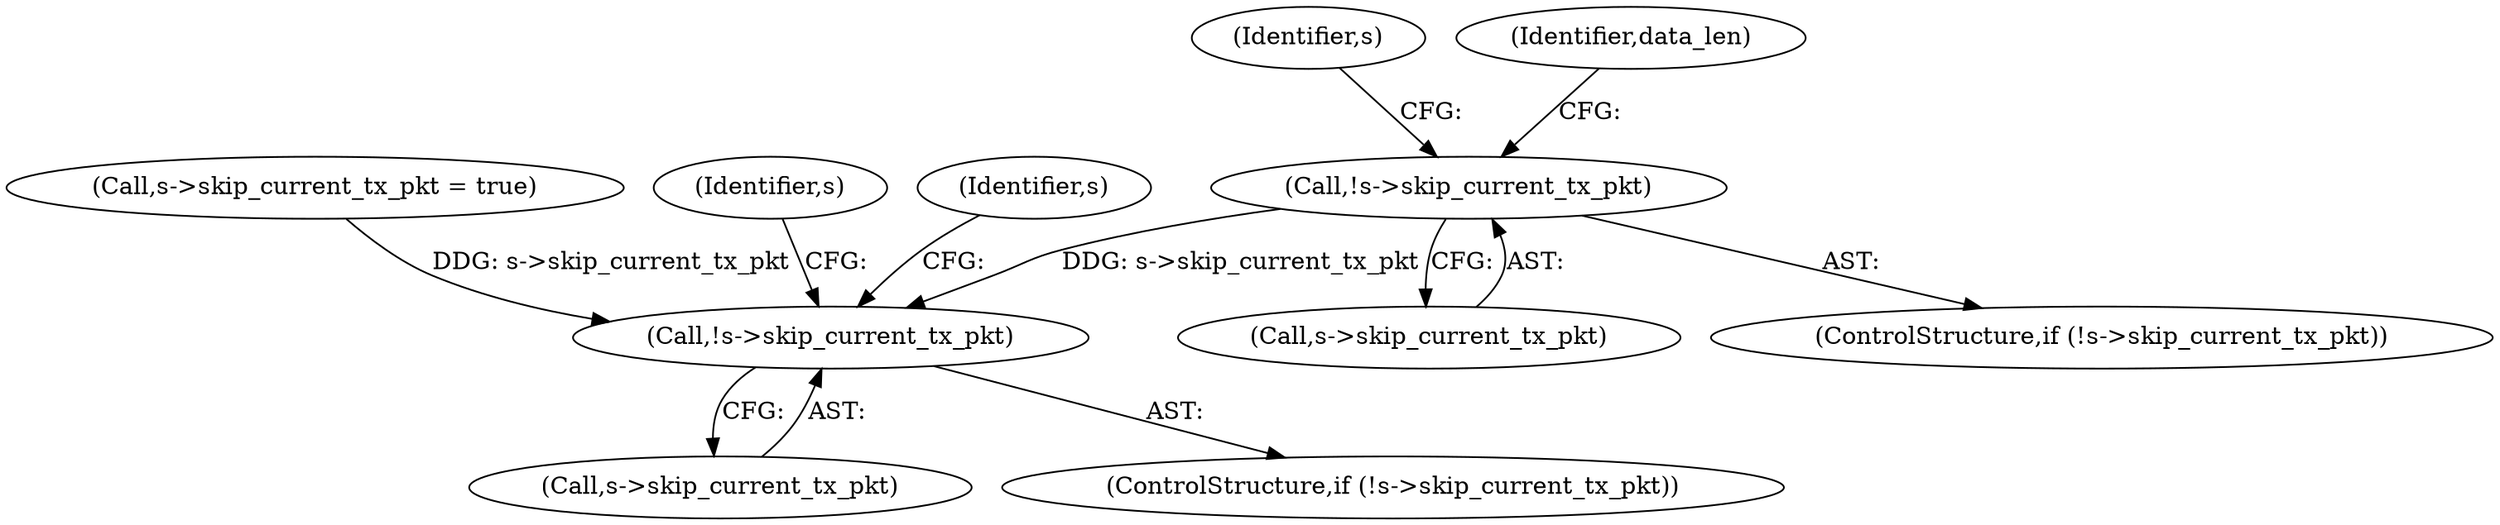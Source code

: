 digraph "0_qemu_a7278b36fcab9af469563bd7b9dadebe2ae25e48@pointer" {
"1000125" [label="(Call,!s->skip_current_tx_pkt)"];
"1000182" [label="(Call,!s->skip_current_tx_pkt)"];
"1000183" [label="(Call,s->skip_current_tx_pkt)"];
"1000164" [label="(Identifier,s)"];
"1000157" [label="(Call,s->skip_current_tx_pkt = true)"];
"1000182" [label="(Call,!s->skip_current_tx_pkt)"];
"1000125" [label="(Call,!s->skip_current_tx_pkt)"];
"1000126" [label="(Call,s->skip_current_tx_pkt)"];
"1000131" [label="(Identifier,data_len)"];
"1000189" [label="(Identifier,s)"];
"1000181" [label="(ControlStructure,if (!s->skip_current_tx_pkt))"];
"1000124" [label="(ControlStructure,if (!s->skip_current_tx_pkt))"];
"1000211" [label="(Identifier,s)"];
"1000125" -> "1000124"  [label="AST: "];
"1000125" -> "1000126"  [label="CFG: "];
"1000126" -> "1000125"  [label="AST: "];
"1000131" -> "1000125"  [label="CFG: "];
"1000164" -> "1000125"  [label="CFG: "];
"1000125" -> "1000182"  [label="DDG: s->skip_current_tx_pkt"];
"1000182" -> "1000181"  [label="AST: "];
"1000182" -> "1000183"  [label="CFG: "];
"1000183" -> "1000182"  [label="AST: "];
"1000189" -> "1000182"  [label="CFG: "];
"1000211" -> "1000182"  [label="CFG: "];
"1000157" -> "1000182"  [label="DDG: s->skip_current_tx_pkt"];
}
